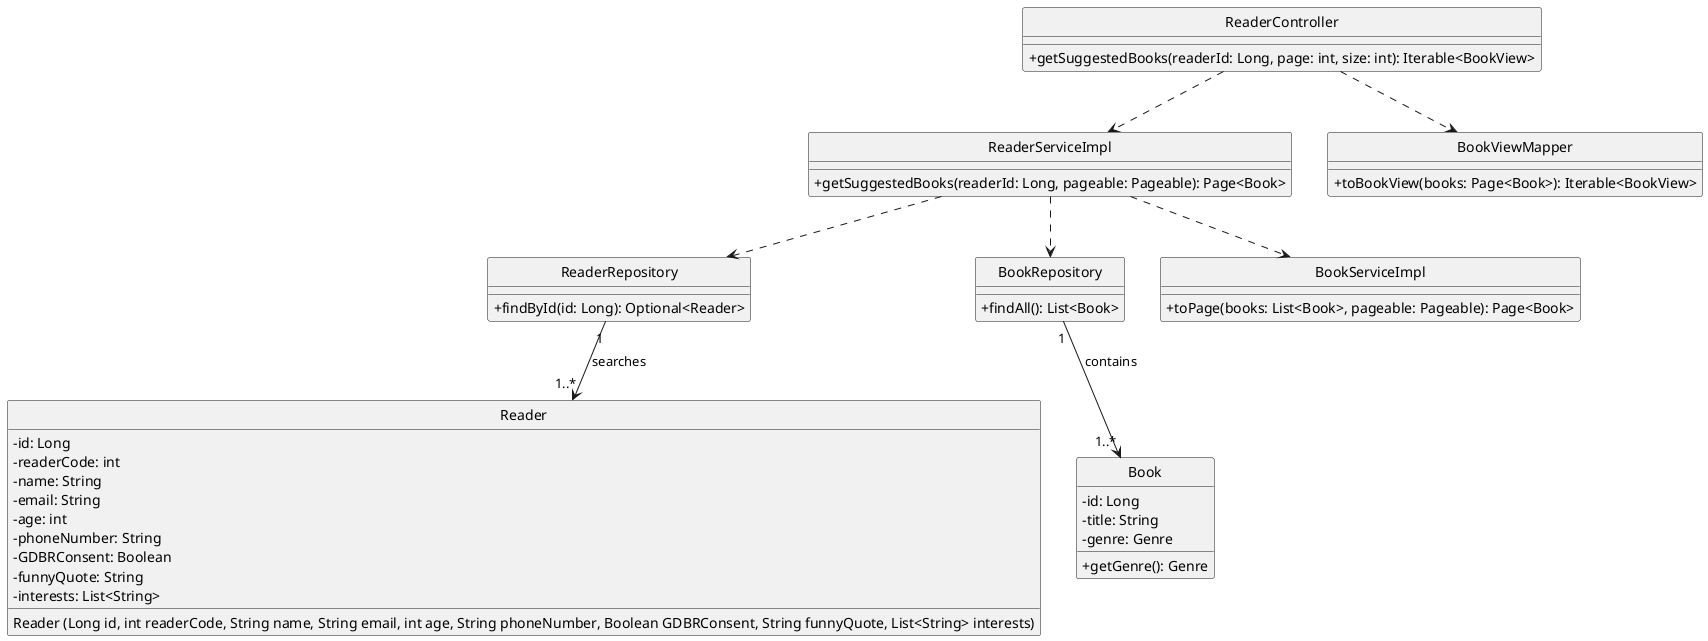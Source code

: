 @startuml
'https://plantuml.com/class-diagram

hide circle
skinparam classAttributeIconSize 0

class Reader {
    - id: Long
    - readerCode: int
    - name: String
    - email: String
    - age: int
    - phoneNumber: String
    - GDBRConsent: Boolean
    - funnyQuote: String
    - interests: List<String>
    Reader (Long id, int readerCode, String name, String email, int age, String phoneNumber, Boolean GDBRConsent, String funnyQuote, List<String> interests)
}

class ReaderController {
    + getSuggestedBooks(readerId: Long, page: int, size: int): Iterable<BookView>
}

class ReaderServiceImpl {
    + getSuggestedBooks(readerId: Long, pageable: Pageable): Page<Book>
}

class BookViewMapper {
    + toBookView(books: Page<Book>): Iterable<BookView>
}

class ReaderRepository {
    + findById(id: Long): Optional<Reader>
}

class BookRepository {
    + findAll(): List<Book>
}

class BookServiceImpl {
    + toPage(books: List<Book>, pageable: Pageable): Page<Book>
}

class Book {
    - id: Long
    - title: String
    - genre: Genre
    + getGenre(): Genre
}


ReaderController ..> ReaderServiceImpl
ReaderController ..> BookViewMapper
ReaderServiceImpl ..> ReaderRepository
ReaderServiceImpl ..> BookRepository
ReaderServiceImpl ..> BookServiceImpl
ReaderRepository "1" --> "1..*" Reader : searches
BookRepository "1" --> "1..*" Book : contains

@enduml
